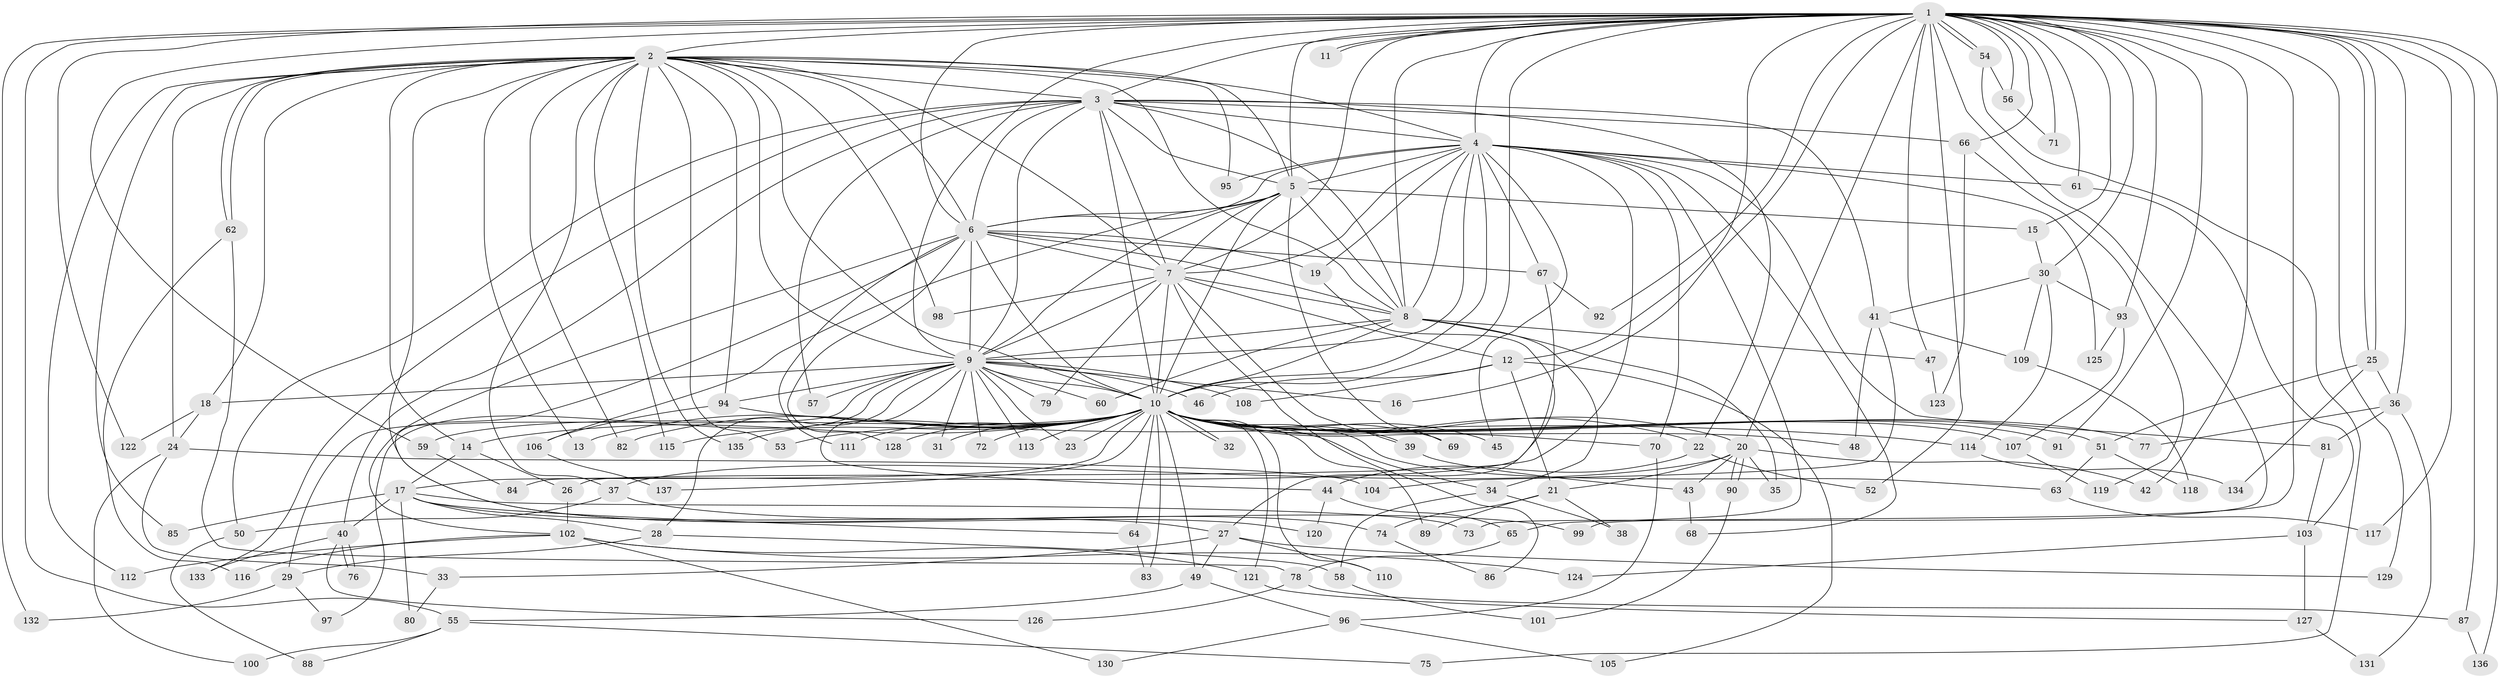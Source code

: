 // coarse degree distribution, {36: 0.009615384615384616, 27: 0.009615384615384616, 14: 0.009615384615384616, 18: 0.009615384615384616, 13: 0.019230769230769232, 12: 0.009615384615384616, 22: 0.009615384615384616, 42: 0.009615384615384616, 2: 0.49038461538461536, 5: 0.08653846153846154, 4: 0.16346153846153846, 11: 0.009615384615384616, 7: 0.019230769230769232, 8: 0.009615384615384616, 3: 0.125, 6: 0.009615384615384616}
// Generated by graph-tools (version 1.1) at 2025/51/02/27/25 19:51:50]
// undirected, 137 vertices, 299 edges
graph export_dot {
graph [start="1"]
  node [color=gray90,style=filled];
  1;
  2;
  3;
  4;
  5;
  6;
  7;
  8;
  9;
  10;
  11;
  12;
  13;
  14;
  15;
  16;
  17;
  18;
  19;
  20;
  21;
  22;
  23;
  24;
  25;
  26;
  27;
  28;
  29;
  30;
  31;
  32;
  33;
  34;
  35;
  36;
  37;
  38;
  39;
  40;
  41;
  42;
  43;
  44;
  45;
  46;
  47;
  48;
  49;
  50;
  51;
  52;
  53;
  54;
  55;
  56;
  57;
  58;
  59;
  60;
  61;
  62;
  63;
  64;
  65;
  66;
  67;
  68;
  69;
  70;
  71;
  72;
  73;
  74;
  75;
  76;
  77;
  78;
  79;
  80;
  81;
  82;
  83;
  84;
  85;
  86;
  87;
  88;
  89;
  90;
  91;
  92;
  93;
  94;
  95;
  96;
  97;
  98;
  99;
  100;
  101;
  102;
  103;
  104;
  105;
  106;
  107;
  108;
  109;
  110;
  111;
  112;
  113;
  114;
  115;
  116;
  117;
  118;
  119;
  120;
  121;
  122;
  123;
  124;
  125;
  126;
  127;
  128;
  129;
  130;
  131;
  132;
  133;
  134;
  135;
  136;
  137;
  1 -- 2;
  1 -- 3;
  1 -- 4;
  1 -- 5;
  1 -- 6;
  1 -- 7;
  1 -- 8;
  1 -- 9;
  1 -- 10;
  1 -- 11;
  1 -- 11;
  1 -- 12;
  1 -- 15;
  1 -- 16;
  1 -- 20;
  1 -- 25;
  1 -- 25;
  1 -- 30;
  1 -- 36;
  1 -- 42;
  1 -- 47;
  1 -- 52;
  1 -- 54;
  1 -- 54;
  1 -- 55;
  1 -- 56;
  1 -- 59;
  1 -- 61;
  1 -- 66;
  1 -- 71;
  1 -- 73;
  1 -- 87;
  1 -- 91;
  1 -- 92;
  1 -- 93;
  1 -- 99;
  1 -- 117;
  1 -- 122;
  1 -- 129;
  1 -- 132;
  1 -- 136;
  2 -- 3;
  2 -- 4;
  2 -- 5;
  2 -- 6;
  2 -- 7;
  2 -- 8;
  2 -- 9;
  2 -- 10;
  2 -- 13;
  2 -- 14;
  2 -- 18;
  2 -- 24;
  2 -- 37;
  2 -- 53;
  2 -- 62;
  2 -- 62;
  2 -- 74;
  2 -- 82;
  2 -- 85;
  2 -- 94;
  2 -- 95;
  2 -- 98;
  2 -- 112;
  2 -- 115;
  2 -- 135;
  3 -- 4;
  3 -- 5;
  3 -- 6;
  3 -- 7;
  3 -- 8;
  3 -- 9;
  3 -- 10;
  3 -- 22;
  3 -- 40;
  3 -- 41;
  3 -- 50;
  3 -- 57;
  3 -- 66;
  3 -- 133;
  4 -- 5;
  4 -- 6;
  4 -- 7;
  4 -- 8;
  4 -- 9;
  4 -- 10;
  4 -- 19;
  4 -- 26;
  4 -- 45;
  4 -- 61;
  4 -- 65;
  4 -- 67;
  4 -- 68;
  4 -- 70;
  4 -- 81;
  4 -- 95;
  4 -- 125;
  5 -- 6;
  5 -- 7;
  5 -- 8;
  5 -- 9;
  5 -- 10;
  5 -- 15;
  5 -- 69;
  5 -- 106;
  6 -- 7;
  6 -- 8;
  6 -- 9;
  6 -- 10;
  6 -- 19;
  6 -- 67;
  6 -- 102;
  6 -- 111;
  6 -- 120;
  6 -- 128;
  7 -- 8;
  7 -- 9;
  7 -- 10;
  7 -- 12;
  7 -- 39;
  7 -- 79;
  7 -- 86;
  7 -- 98;
  8 -- 9;
  8 -- 10;
  8 -- 34;
  8 -- 35;
  8 -- 47;
  8 -- 60;
  9 -- 10;
  9 -- 16;
  9 -- 18;
  9 -- 23;
  9 -- 28;
  9 -- 29;
  9 -- 31;
  9 -- 44;
  9 -- 46;
  9 -- 57;
  9 -- 60;
  9 -- 72;
  9 -- 79;
  9 -- 94;
  9 -- 97;
  9 -- 108;
  9 -- 113;
  10 -- 13;
  10 -- 14;
  10 -- 17;
  10 -- 20;
  10 -- 22;
  10 -- 23;
  10 -- 31;
  10 -- 32;
  10 -- 32;
  10 -- 34;
  10 -- 39;
  10 -- 45;
  10 -- 48;
  10 -- 49;
  10 -- 51;
  10 -- 53;
  10 -- 59;
  10 -- 63;
  10 -- 64;
  10 -- 69;
  10 -- 70;
  10 -- 72;
  10 -- 77;
  10 -- 82;
  10 -- 83;
  10 -- 89;
  10 -- 91;
  10 -- 107;
  10 -- 110;
  10 -- 111;
  10 -- 113;
  10 -- 115;
  10 -- 121;
  10 -- 128;
  10 -- 135;
  10 -- 137;
  12 -- 21;
  12 -- 46;
  12 -- 105;
  12 -- 108;
  14 -- 17;
  14 -- 26;
  15 -- 30;
  17 -- 27;
  17 -- 28;
  17 -- 40;
  17 -- 64;
  17 -- 73;
  17 -- 80;
  17 -- 85;
  18 -- 24;
  18 -- 122;
  19 -- 27;
  20 -- 21;
  20 -- 35;
  20 -- 37;
  20 -- 42;
  20 -- 43;
  20 -- 90;
  20 -- 90;
  21 -- 38;
  21 -- 74;
  21 -- 89;
  22 -- 44;
  22 -- 52;
  24 -- 33;
  24 -- 100;
  24 -- 104;
  25 -- 36;
  25 -- 51;
  25 -- 134;
  26 -- 102;
  27 -- 33;
  27 -- 49;
  27 -- 110;
  27 -- 129;
  28 -- 29;
  28 -- 58;
  29 -- 97;
  29 -- 132;
  30 -- 41;
  30 -- 93;
  30 -- 109;
  30 -- 114;
  33 -- 80;
  34 -- 38;
  34 -- 58;
  36 -- 77;
  36 -- 81;
  36 -- 131;
  37 -- 50;
  37 -- 99;
  39 -- 43;
  40 -- 76;
  40 -- 76;
  40 -- 126;
  40 -- 133;
  41 -- 48;
  41 -- 104;
  41 -- 109;
  43 -- 68;
  44 -- 65;
  44 -- 120;
  47 -- 123;
  49 -- 55;
  49 -- 96;
  50 -- 88;
  51 -- 63;
  51 -- 118;
  54 -- 56;
  54 -- 75;
  55 -- 75;
  55 -- 88;
  55 -- 100;
  56 -- 71;
  58 -- 101;
  59 -- 84;
  61 -- 103;
  62 -- 78;
  62 -- 116;
  63 -- 117;
  64 -- 83;
  65 -- 78;
  66 -- 119;
  66 -- 123;
  67 -- 84;
  67 -- 92;
  70 -- 96;
  74 -- 86;
  78 -- 87;
  78 -- 126;
  81 -- 103;
  87 -- 136;
  90 -- 101;
  93 -- 107;
  93 -- 125;
  94 -- 106;
  94 -- 114;
  96 -- 105;
  96 -- 130;
  102 -- 112;
  102 -- 116;
  102 -- 121;
  102 -- 124;
  102 -- 130;
  103 -- 124;
  103 -- 127;
  106 -- 137;
  107 -- 119;
  109 -- 118;
  114 -- 134;
  121 -- 127;
  127 -- 131;
}
